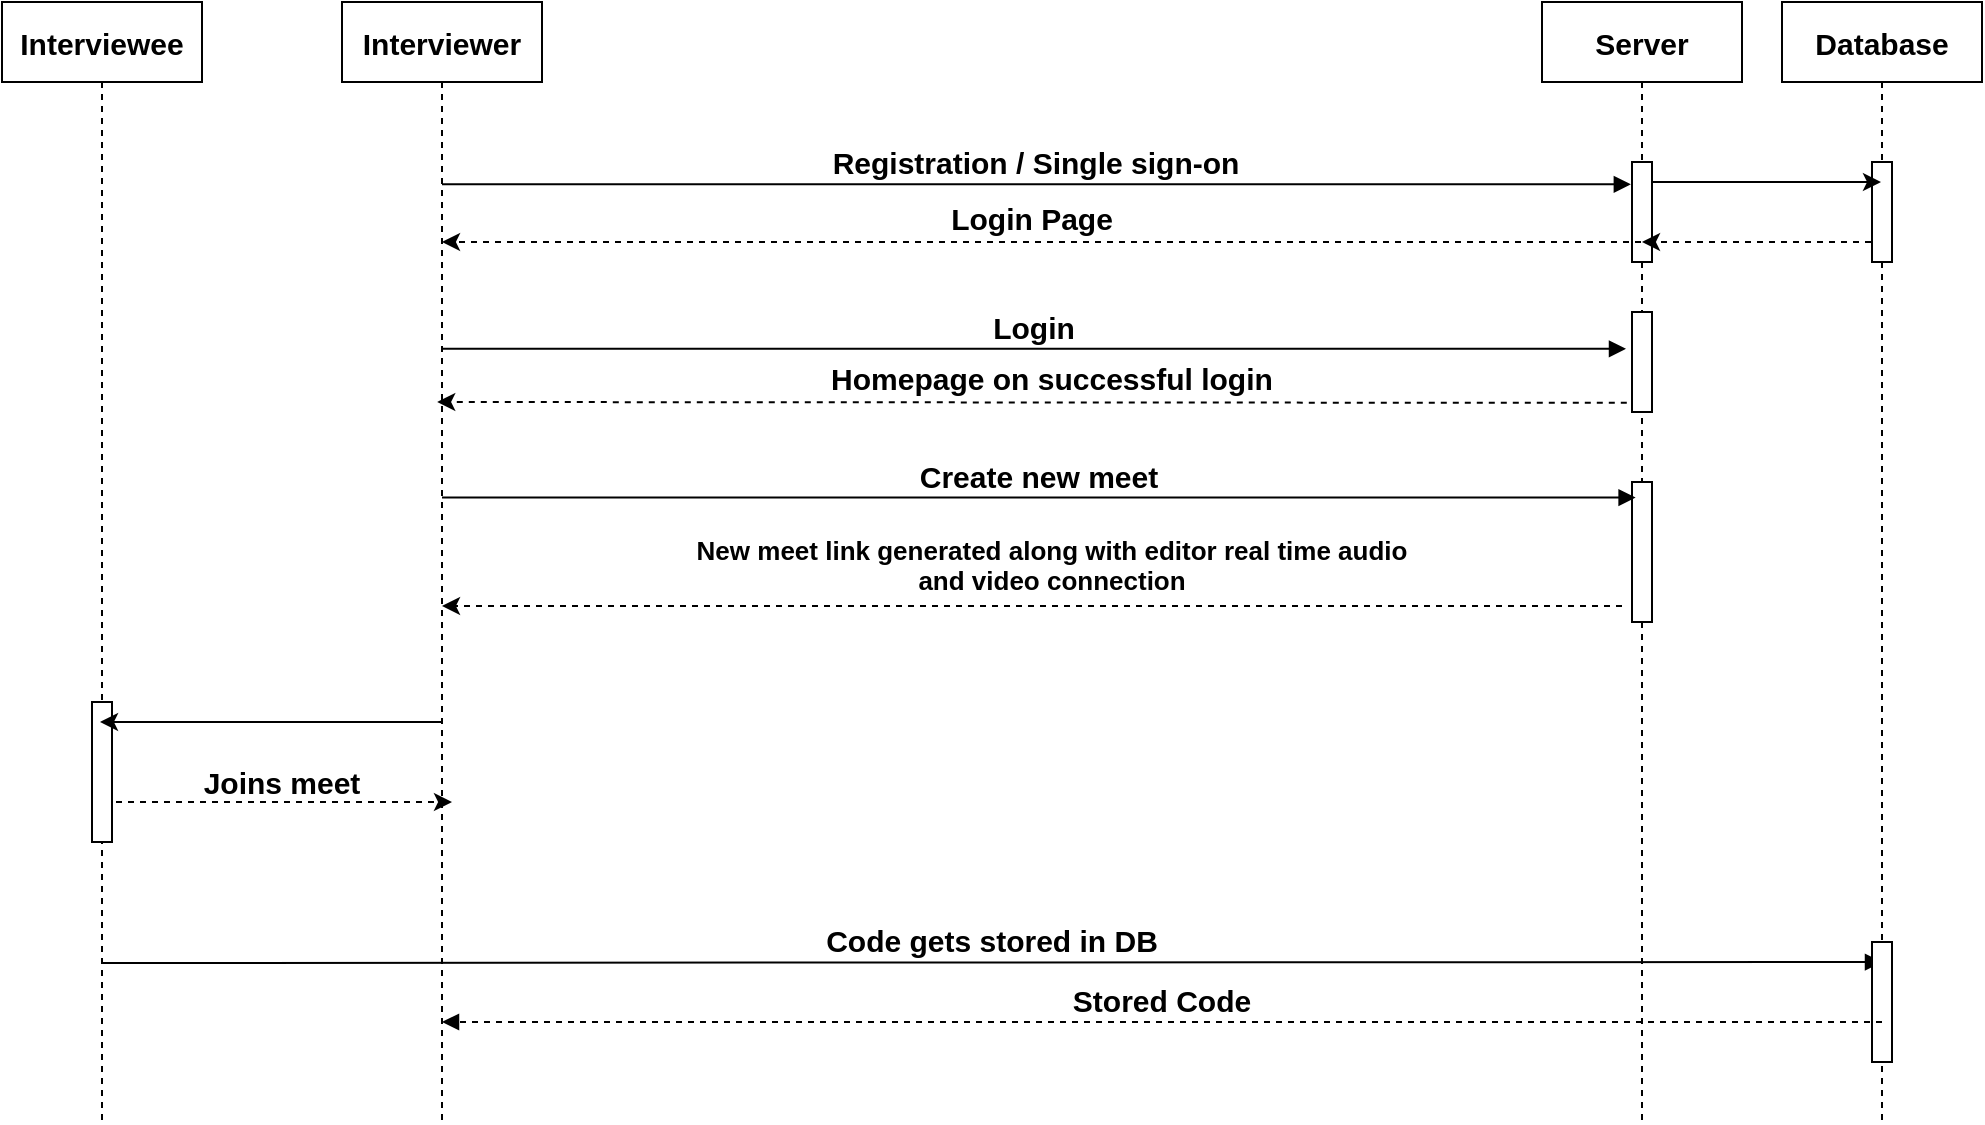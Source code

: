 <mxfile version="14.4.3" type="device"><diagram id="kgpKYQtTHZ0yAKxKKP6v" name="Page-1"><mxGraphModel dx="1888" dy="548" grid="1" gridSize="10" guides="1" tooltips="1" connect="1" arrows="1" fold="1" page="1" pageScale="1" pageWidth="850" pageHeight="1100" math="0" shadow="0"><root><mxCell id="0"/><mxCell id="1" parent="0"/><mxCell id="3nuBFxr9cyL0pnOWT2aG-1" value="Interviewer" style="shape=umlLifeline;perimeter=lifelinePerimeter;container=1;collapsible=0;recursiveResize=0;rounded=0;shadow=0;strokeWidth=1;fontStyle=1;fontSize=15;" parent="1" vertex="1"><mxGeometry x="70" y="120" width="100" height="560" as="geometry"/></mxCell><mxCell id="zKxDQ2JDisvGSRCnE5aO-23" value="" style="endArrow=classic;html=1;dashed=1;exitX=0.5;exitY=0.79;exitDx=0;exitDy=0;exitPerimeter=0;" parent="3nuBFxr9cyL0pnOWT2aG-1" edge="1"><mxGeometry width="50" height="50" relative="1" as="geometry"><mxPoint x="642.4" y="200.43" as="sourcePoint"/><mxPoint x="47.6" y="200" as="targetPoint"/></mxGeometry></mxCell><mxCell id="zKxDQ2JDisvGSRCnE5aO-30" value="" style="endArrow=classic;html=1;dashed=1;" parent="3nuBFxr9cyL0pnOWT2aG-1" edge="1"><mxGeometry width="50" height="50" relative="1" as="geometry"><mxPoint x="-125" y="400" as="sourcePoint"/><mxPoint x="55" y="400" as="targetPoint"/></mxGeometry></mxCell><mxCell id="3nuBFxr9cyL0pnOWT2aG-5" value="Server" style="shape=umlLifeline;perimeter=lifelinePerimeter;container=1;collapsible=0;recursiveResize=0;rounded=0;shadow=0;strokeWidth=1;fontStyle=1;fontSize=15;" parent="1" vertex="1"><mxGeometry x="670" y="120" width="100" height="560" as="geometry"/></mxCell><mxCell id="zKxDQ2JDisvGSRCnE5aO-10" value="" style="points=[];perimeter=orthogonalPerimeter;rounded=0;shadow=0;strokeWidth=1;" parent="3nuBFxr9cyL0pnOWT2aG-5" vertex="1"><mxGeometry x="45" y="80" width="10" height="50" as="geometry"/></mxCell><mxCell id="zKxDQ2JDisvGSRCnE5aO-16" value="" style="points=[];perimeter=orthogonalPerimeter;rounded=0;shadow=0;strokeWidth=1;" parent="3nuBFxr9cyL0pnOWT2aG-5" vertex="1"><mxGeometry x="45" y="155" width="10" height="50" as="geometry"/></mxCell><mxCell id="zKxDQ2JDisvGSRCnE5aO-21" value="" style="points=[];perimeter=orthogonalPerimeter;rounded=0;shadow=0;strokeWidth=1;" parent="3nuBFxr9cyL0pnOWT2aG-5" vertex="1"><mxGeometry x="45" y="240" width="10" height="70" as="geometry"/></mxCell><mxCell id="3nuBFxr9cyL0pnOWT2aG-8" value="Registration / Single sign-on" style="verticalAlign=bottom;endArrow=block;shadow=0;strokeWidth=1;entryX=-0.057;entryY=0.223;entryDx=0;entryDy=0;entryPerimeter=0;fontStyle=1;fontSize=15;" parent="1" source="3nuBFxr9cyL0pnOWT2aG-1" target="zKxDQ2JDisvGSRCnE5aO-10" edge="1"><mxGeometry relative="1" as="geometry"><mxPoint x="140" y="200.0" as="sourcePoint"/><mxPoint x="690" y="200.0" as="targetPoint"/></mxGeometry></mxCell><mxCell id="zKxDQ2JDisvGSRCnE5aO-11" value="" style="endArrow=classic;html=1;dashed=1;" parent="1" edge="1"><mxGeometry width="50" height="50" relative="1" as="geometry"><mxPoint x="710" y="422" as="sourcePoint"/><mxPoint x="120" y="422" as="targetPoint"/></mxGeometry></mxCell><mxCell id="zKxDQ2JDisvGSRCnE5aO-12" value="&lt;font size=&quot;1&quot;&gt;&lt;b style=&quot;font-size: 15px&quot;&gt;Login Page&lt;/b&gt;&lt;/font&gt;" style="text;html=1;strokeColor=none;fillColor=none;align=center;verticalAlign=bottom;whiteSpace=wrap;rounded=0;" parent="1" vertex="1"><mxGeometry x="345" y="230" width="140" height="10" as="geometry"/></mxCell><mxCell id="zKxDQ2JDisvGSRCnE5aO-13" value="Create new meet" style="verticalAlign=bottom;endArrow=block;shadow=0;strokeWidth=1;entryX=0.18;entryY=0.111;entryDx=0;entryDy=0;entryPerimeter=0;fontStyle=1;fontSize=15;" parent="1" source="3nuBFxr9cyL0pnOWT2aG-1" target="zKxDQ2JDisvGSRCnE5aO-21" edge="1"><mxGeometry relative="1" as="geometry"><mxPoint x="128.0" y="269.58" as="sourcePoint"/><mxPoint x="680" y="290" as="targetPoint"/></mxGeometry></mxCell><mxCell id="zKxDQ2JDisvGSRCnE5aO-14" value="" style="endArrow=classic;html=1;dashed=1;" parent="1" source="3nuBFxr9cyL0pnOWT2aG-5" target="3nuBFxr9cyL0pnOWT2aG-1" edge="1"><mxGeometry width="50" height="50" relative="1" as="geometry"><mxPoint x="560" y="310" as="sourcePoint"/><mxPoint x="128.0" y="300" as="targetPoint"/><Array as="points"><mxPoint x="590" y="240"/></Array></mxGeometry></mxCell><mxCell id="zKxDQ2JDisvGSRCnE5aO-18" value="&lt;font size=&quot;1&quot;&gt;&lt;b style=&quot;font-size: 15px&quot;&gt;Homepage on successful login&lt;/b&gt;&lt;/font&gt;" style="text;html=1;strokeColor=none;fillColor=none;align=center;verticalAlign=bottom;whiteSpace=wrap;rounded=0;" parent="1" vertex="1"><mxGeometry x="291" y="310" width="267.5" height="10" as="geometry"/></mxCell><mxCell id="zKxDQ2JDisvGSRCnE5aO-22" value="Login" style="verticalAlign=bottom;endArrow=block;shadow=0;strokeWidth=1;entryX=-0.3;entryY=0.368;entryDx=0;entryDy=0;entryPerimeter=0;fontStyle=1;fontSize=15;" parent="1" source="3nuBFxr9cyL0pnOWT2aG-1" target="zKxDQ2JDisvGSRCnE5aO-16" edge="1"><mxGeometry relative="1" as="geometry"><mxPoint x="130.4" y="330.0" as="sourcePoint"/><mxPoint x="710" y="373" as="targetPoint"/></mxGeometry></mxCell><mxCell id="zKxDQ2JDisvGSRCnE5aO-24" value="&lt;b&gt;&lt;font style=&quot;font-size: 13px&quot;&gt;New meet link generated along with editor real time audio and video connection&lt;/font&gt;&lt;/b&gt;" style="text;html=1;strokeColor=none;fillColor=none;align=center;verticalAlign=bottom;whiteSpace=wrap;rounded=0;" parent="1" vertex="1"><mxGeometry x="240" y="410" width="370" height="10" as="geometry"/></mxCell><mxCell id="zKxDQ2JDisvGSRCnE5aO-27" value="Interviewee" style="shape=umlLifeline;perimeter=lifelinePerimeter;container=1;collapsible=0;recursiveResize=0;rounded=0;shadow=0;strokeWidth=1;fontStyle=1;fontSize=15;" parent="1" vertex="1"><mxGeometry x="-100" y="120" width="100" height="560" as="geometry"/></mxCell><mxCell id="zKxDQ2JDisvGSRCnE5aO-29" value="" style="points=[];perimeter=orthogonalPerimeter;rounded=0;shadow=0;strokeWidth=1;" parent="zKxDQ2JDisvGSRCnE5aO-27" vertex="1"><mxGeometry x="45" y="350" width="10" height="70" as="geometry"/></mxCell><mxCell id="zKxDQ2JDisvGSRCnE5aO-28" value="" style="endArrow=classic;html=1;" parent="1" edge="1"><mxGeometry width="50" height="50" relative="1" as="geometry"><mxPoint x="120" y="480" as="sourcePoint"/><mxPoint x="-51" y="480" as="targetPoint"/></mxGeometry></mxCell><mxCell id="zKxDQ2JDisvGSRCnE5aO-32" value="&lt;b&gt;&lt;font style=&quot;font-size: 15px&quot;&gt;Joins meet&lt;/font&gt;&lt;/b&gt;" style="text;html=1;strokeColor=none;fillColor=none;align=center;verticalAlign=middle;whiteSpace=wrap;rounded=0;" parent="1" vertex="1"><mxGeometry x="-10" y="500" width="100" height="20" as="geometry"/></mxCell><mxCell id="zKxDQ2JDisvGSRCnE5aO-33" value="Code gets stored in DB" style="verticalAlign=bottom;endArrow=block;shadow=0;strokeWidth=1;exitX=0.524;exitY=0.18;exitDx=0;exitDy=0;exitPerimeter=0;fontSize=15;fontStyle=1" parent="1" edge="1"><mxGeometry relative="1" as="geometry"><mxPoint x="-50.0" y="600.49" as="sourcePoint"/><mxPoint x="840" y="600" as="targetPoint"/></mxGeometry></mxCell><mxCell id="zKxDQ2JDisvGSRCnE5aO-34" value="Database" style="shape=umlLifeline;perimeter=lifelinePerimeter;container=1;collapsible=0;recursiveResize=0;rounded=0;shadow=0;strokeWidth=1;fontStyle=1;fontSize=15;" parent="1" vertex="1"><mxGeometry x="790" y="120" width="100" height="560" as="geometry"/></mxCell><mxCell id="zKxDQ2JDisvGSRCnE5aO-35" value="" style="points=[];perimeter=orthogonalPerimeter;rounded=0;shadow=0;strokeWidth=1;" parent="zKxDQ2JDisvGSRCnE5aO-34" vertex="1"><mxGeometry x="45" y="80" width="10" height="50" as="geometry"/></mxCell><mxCell id="zKxDQ2JDisvGSRCnE5aO-40" value="" style="points=[];perimeter=orthogonalPerimeter;rounded=0;shadow=0;strokeWidth=1;" parent="zKxDQ2JDisvGSRCnE5aO-34" vertex="1"><mxGeometry x="45" y="470" width="10" height="60" as="geometry"/></mxCell><mxCell id="zKxDQ2JDisvGSRCnE5aO-38" value="" style="endArrow=classic;html=1;" parent="1" source="zKxDQ2JDisvGSRCnE5aO-10" target="zKxDQ2JDisvGSRCnE5aO-34" edge="1"><mxGeometry width="50" height="50" relative="1" as="geometry"><mxPoint x="730" y="210" as="sourcePoint"/><mxPoint x="770" y="160" as="targetPoint"/><Array as="points"><mxPoint x="800" y="210"/></Array></mxGeometry></mxCell><mxCell id="zKxDQ2JDisvGSRCnE5aO-39" value="" style="endArrow=classic;html=1;dashed=1;" parent="1" edge="1"><mxGeometry width="50" height="50" relative="1" as="geometry"><mxPoint x="834.5" y="240" as="sourcePoint"/><mxPoint x="720" y="240" as="targetPoint"/><Array as="points"><mxPoint x="795" y="240"/></Array></mxGeometry></mxCell><mxCell id="zKxDQ2JDisvGSRCnE5aO-41" value="Stored Code" style="verticalAlign=bottom;endArrow=block;shadow=0;strokeWidth=1;exitX=0.524;exitY=0.18;exitDx=0;exitDy=0;exitPerimeter=0;dashed=1;fontStyle=1;fontSize=15;" parent="1" edge="1"><mxGeometry relative="1" as="geometry"><mxPoint x="840" y="630" as="sourcePoint"/><mxPoint x="120" y="630" as="targetPoint"/></mxGeometry></mxCell></root></mxGraphModel></diagram></mxfile>